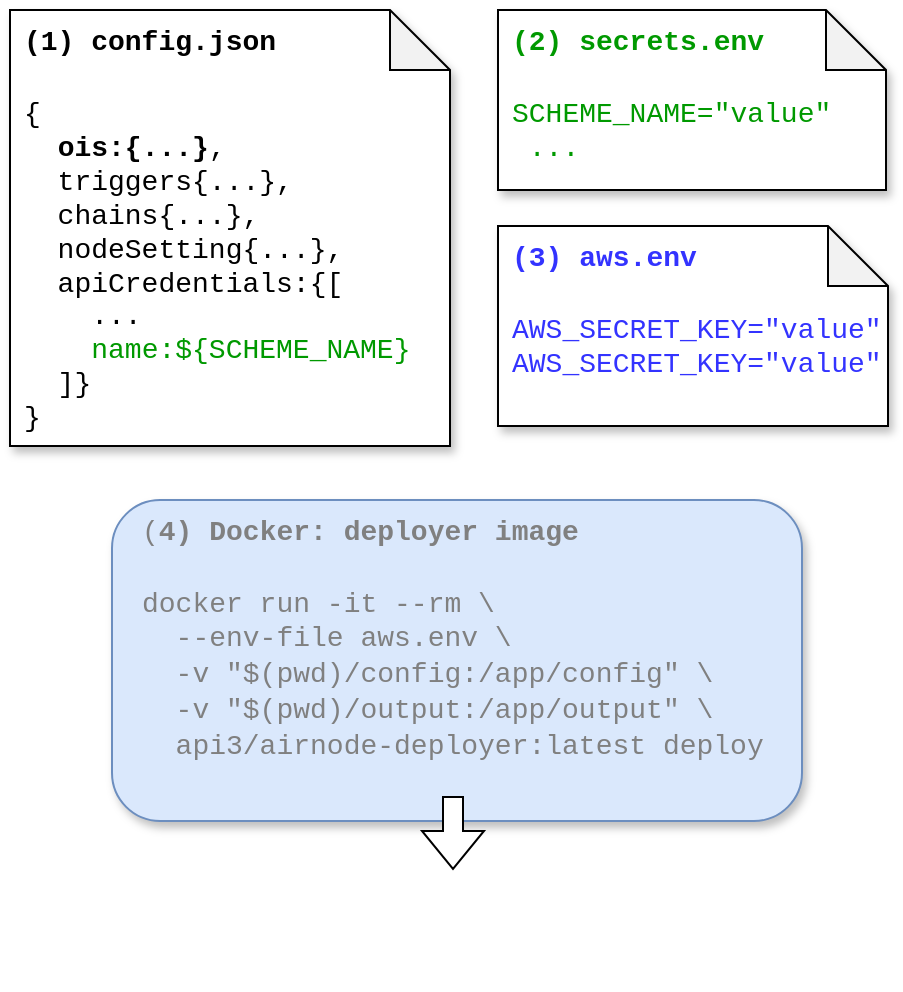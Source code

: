 <mxfile version="17.2.4" type="device"><diagram id="KqCbAj8WYDItrb-iW1Fc" name="Page-1"><mxGraphModel dx="1106" dy="852" grid="1" gridSize="10" guides="1" tooltips="1" connect="1" arrows="1" fold="1" page="1" pageScale="1" pageWidth="850" pageHeight="1100" math="0" shadow="0"><root><mxCell id="0"/><mxCell id="1" parent="0"/><mxCell id="yJ9cbEdWgOhvauyDXNFd-12" value="&lt;div style=&quot;font-size: 14px&quot;&gt;&lt;font color=&quot;#808080&quot; style=&quot;font-size: 14px&quot; face=&quot;Courier New&quot;&gt;(&lt;b&gt;4) Docker: deployer image&lt;/b&gt;&lt;/font&gt;&lt;/div&gt;&lt;div style=&quot;font-size: 14px&quot;&gt;&lt;font color=&quot;#808080&quot; style=&quot;font-size: 14px&quot; face=&quot;Courier New&quot;&gt;&lt;br&gt;&lt;/font&gt;&lt;/div&gt;&lt;div style=&quot;font-size: 14px&quot;&gt;&lt;font color=&quot;#808080&quot; style=&quot;font-size: 14px&quot; face=&quot;Courier New&quot;&gt;docker run -it --rm \&lt;/font&gt;&lt;/div&gt;&lt;div style=&quot;font-size: 14px&quot;&gt;&lt;font color=&quot;#808080&quot; style=&quot;font-size: 14px&quot; face=&quot;Courier New&quot;&gt;&amp;nbsp; --env-file aws.env \&lt;/font&gt;&lt;/div&gt;&lt;div style=&quot;font-size: 14px&quot;&gt;&lt;span style=&quot;color: rgb(128 , 128 , 128)&quot;&gt;&lt;font style=&quot;font-size: 14px&quot; face=&quot;Courier New&quot;&gt;&amp;nbsp; -v &quot;$(pwd)/config:/app/config&quot; \&lt;/font&gt;&lt;/span&gt;&lt;/div&gt;&lt;div style=&quot;font-size: 14px&quot;&gt;&lt;font color=&quot;#808080&quot; style=&quot;font-size: 14px&quot; face=&quot;Courier New&quot;&gt;&amp;nbsp; -v &quot;$(pwd)/output:/app/output&quot; \&lt;/font&gt;&lt;/div&gt;&lt;div style=&quot;font-size: 14px&quot;&gt;&lt;font color=&quot;#808080&quot; style=&quot;font-size: 14px&quot; face=&quot;Courier New&quot;&gt;&amp;nbsp; api3/airnode-deployer:latest deploy&lt;/font&gt;&lt;/div&gt;" style="rounded=1;whiteSpace=wrap;html=1;fontSize=11;align=left;fillColor=#dae8fc;strokeColor=#6c8ebf;shadow=1;spacingLeft=13;spacingRight=5;verticalAlign=top;" parent="1" vertex="1"><mxGeometry x="97" y="347" width="345" height="160.5" as="geometry"/></mxCell><mxCell id="OE26p1NcLeRtXoR-TuRI-2" value="&lt;span style=&quot;font-size: 14px&quot;&gt;&lt;font face=&quot;Courier New&quot;&gt;&lt;b&gt;(1) config.json&lt;/b&gt;&lt;br style=&quot;font-size: 14px&quot;&gt;&lt;br style=&quot;font-size: 14px&quot;&gt;&lt;/font&gt;&lt;/span&gt;&lt;div style=&quot;font-size: 14px&quot;&gt;&lt;span style=&quot;font-size: 14px&quot;&gt;&lt;font face=&quot;Courier New&quot;&gt;{&lt;/font&gt;&lt;/span&gt;&lt;/div&gt;&lt;div style=&quot;font-size: 14px&quot;&gt;&lt;font face=&quot;Courier New&quot;&gt;&lt;span style=&quot;font-size: 14px&quot;&gt;&amp;nbsp;&amp;nbsp;&lt;b style=&quot;font-size: 14px&quot;&gt;ois:{...&lt;/b&gt;&lt;/span&gt;&lt;span style=&quot;font-size: 14px&quot;&gt;&lt;b style=&quot;font-size: 14px&quot;&gt;}&lt;/b&gt;,&lt;/span&gt;&lt;/font&gt;&lt;/div&gt;&lt;font style=&quot;font-size: 14px&quot;&gt;&lt;font face=&quot;Courier New&quot; style=&quot;font-size: 14px&quot;&gt;&lt;div style=&quot;font-size: 14px&quot;&gt;&amp;nbsp; triggers{...},&lt;/div&gt;&lt;div style=&quot;font-size: 14px&quot;&gt;&amp;nbsp; chains{...},&lt;/div&gt;&lt;div style=&quot;font-size: 14px&quot;&gt;&amp;nbsp; nodeSetting{...},&lt;/div&gt;&lt;div style=&quot;font-size: 14px&quot;&gt;&amp;nbsp;&amp;nbsp;apiCredentials:{[&lt;/div&gt;&lt;div style=&quot;font-size: 14px&quot;&gt;&amp;nbsp; &amp;nbsp; ...&lt;/div&gt;&lt;div style=&quot;font-size: 14px&quot;&gt;&amp;nbsp; &amp;nbsp;&amp;nbsp;&lt;font color=&quot;#009900&quot; style=&quot;font-size: 14px&quot;&gt;name:${&lt;/font&gt;&lt;font color=&quot;#009900&quot; style=&quot;font-size: 14px&quot;&gt;&lt;span style=&quot;background-color: transparent ; font-size: 14px&quot;&gt;SCHEME_NAME&lt;/span&gt;}&lt;/font&gt;&lt;/div&gt;&lt;/font&gt;&lt;font face=&quot;Courier New&quot; style=&quot;font-size: 14px&quot;&gt;&lt;div style=&quot;font-size: 14px&quot;&gt;&amp;nbsp; ]}&amp;nbsp; &amp;nbsp;&lt;/div&gt;&lt;div style=&quot;font-size: 14px&quot;&gt;}&lt;/div&gt;&lt;div style=&quot;font-size: 14px&quot;&gt;&lt;br style=&quot;font-size: 14px&quot;&gt;&lt;/div&gt;&lt;/font&gt;&lt;/font&gt;" style="shape=note;whiteSpace=wrap;html=1;backgroundOutline=1;darkOpacity=0.05;shadow=1;verticalAlign=top;align=left;fontSize=14;spacingLeft=5;" parent="1" vertex="1"><mxGeometry x="46" y="102" width="220" height="218" as="geometry"/></mxCell><mxCell id="OE26p1NcLeRtXoR-TuRI-11" value="&lt;div style=&quot;font-size: 14px&quot;&gt;&lt;/div&gt;&lt;span style=&quot;font-size: 14px ; text-align: center&quot;&gt;&lt;font face=&quot;Courier New&quot;&gt;&lt;b&gt;(2) secrets.env&lt;br style=&quot;font-size: 14px&quot;&gt;&lt;/b&gt;&lt;br style=&quot;font-size: 14px&quot;&gt;&lt;/font&gt;&lt;/span&gt;&lt;div style=&quot;font-size: 14px&quot;&gt;&lt;span style=&quot;font-size: 14px&quot;&gt;&lt;font face=&quot;Courier New&quot; style=&quot;font-size: 14px&quot;&gt;SCHEME_NAME=&quot;value&quot;&lt;/font&gt;&lt;/span&gt;&lt;/div&gt;&lt;div style=&quot;font-size: 14px&quot;&gt;&lt;font face=&quot;Courier New&quot; style=&quot;font-size: 14px&quot;&gt;&amp;nbsp;...&lt;/font&gt;&lt;/div&gt;" style="shape=note;whiteSpace=wrap;html=1;backgroundOutline=1;darkOpacity=0.05;shadow=1;fontColor=#009900;align=left;verticalAlign=top;fontSize=14;spacingLeft=5;" parent="1" vertex="1"><mxGeometry x="290" y="102" width="194" height="90" as="geometry"/></mxCell><mxCell id="JEKHiUHxp0Lh8Hf3pI-w-1" value="&lt;div style=&quot;font-size: 14px;&quot;&gt;&lt;div style=&quot;font-size: 14px;&quot;&gt;&lt;font color=&quot;#3333ff&quot; style=&quot;font-size: 14px;&quot;&gt;&lt;span style=&quot;font-family: &amp;quot;courier new&amp;quot;; font-size: 14px;&quot;&gt;&lt;b style=&quot;font-size: 14px;&quot;&gt;(3) aws.env&lt;/b&gt;&lt;/span&gt;&lt;/font&gt;&lt;/div&gt;&lt;div style=&quot;text-align: justify; font-size: 14px;&quot;&gt;&lt;font color=&quot;#3333ff&quot; style=&quot;font-size: 14px;&quot;&gt;&lt;span style=&quot;font-family: &amp;quot;courier new&amp;quot;; font-size: 14px;&quot;&gt;&lt;b style=&quot;font-size: 14px;&quot;&gt;&lt;br style=&quot;font-size: 14px;&quot;&gt;&lt;/b&gt;&lt;/span&gt;&lt;/font&gt;&lt;/div&gt;&lt;div style=&quot;font-size: 14px;&quot;&gt;&lt;font color=&quot;#3333ff&quot; style=&quot;font-size: 14px;&quot;&gt;&lt;span style=&quot;font-family: &amp;quot;courier new&amp;quot;; font-size: 14px;&quot;&gt;AWS_SECRET_KEY=&quot;value&quot;&lt;/span&gt;&lt;br style=&quot;font-size: 14px;&quot;&gt;&lt;/font&gt;&lt;/div&gt;&lt;/div&gt;&lt;div style=&quot;font-size: 14px;&quot;&gt;&lt;span style=&quot;font-family: &amp;quot;courier new&amp;quot;; font-size: 14px;&quot;&gt;&lt;font color=&quot;#3333ff&quot; style=&quot;font-size: 14px;&quot;&gt;AWS_SECRET_KEY=&quot;value&quot;&lt;/font&gt;&lt;/span&gt;&lt;br style=&quot;font-size: 14px;&quot;&gt;&lt;/div&gt;" style="shape=note;whiteSpace=wrap;html=1;backgroundOutline=1;darkOpacity=0.05;shadow=1;align=left;verticalAlign=top;fontSize=14;spacingLeft=5;" parent="1" vertex="1"><mxGeometry x="290" y="210" width="195" height="100" as="geometry"/></mxCell><mxCell id="JEKHiUHxp0Lh8Hf3pI-w-20" value="" style="shape=image;verticalLabelPosition=bottom;labelBackgroundColor=#ffffff;verticalAlign=top;aspect=fixed;imageAspect=0;image=https://miro.medium.com/max/400/1*vfjYLDoXNs9OAdS_bk23RQ.png;" parent="1" vertex="1"><mxGeometry x="218" y="517" width="100" height="75" as="geometry"/></mxCell><mxCell id="JEKHiUHxp0Lh8Hf3pI-w-21" value="" style="shape=flexArrow;endArrow=classic;html=1;rounded=0;fontColor=#000000;strokeColor=#000000;strokeWidth=1;fillColor=#FFFFFF;gradientColor=#ffffff;gradientDirection=west;edgeStyle=orthogonalEdgeStyle;" parent="1" edge="1"><mxGeometry width="50" height="50" relative="1" as="geometry"><mxPoint x="267.5" y="495" as="sourcePoint"/><mxPoint x="267.5" y="532" as="targetPoint"/></mxGeometry></mxCell></root></mxGraphModel></diagram></mxfile>